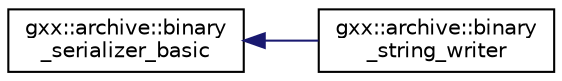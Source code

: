 digraph "Graphical Class Hierarchy"
{
  edge [fontname="Helvetica",fontsize="10",labelfontname="Helvetica",labelfontsize="10"];
  node [fontname="Helvetica",fontsize="10",shape=record];
  rankdir="LR";
  Node1 [label="gxx::archive::binary\l_serializer_basic",height=0.2,width=0.4,color="black", fillcolor="white", style="filled",URL="$classgxx_1_1archive_1_1binary__serializer__basic.html"];
  Node1 -> Node2 [dir="back",color="midnightblue",fontsize="10",style="solid",fontname="Helvetica"];
  Node2 [label="gxx::archive::binary\l_string_writer",height=0.2,width=0.4,color="black", fillcolor="white", style="filled",URL="$classgxx_1_1archive_1_1binary__string__writer.html"];
}
